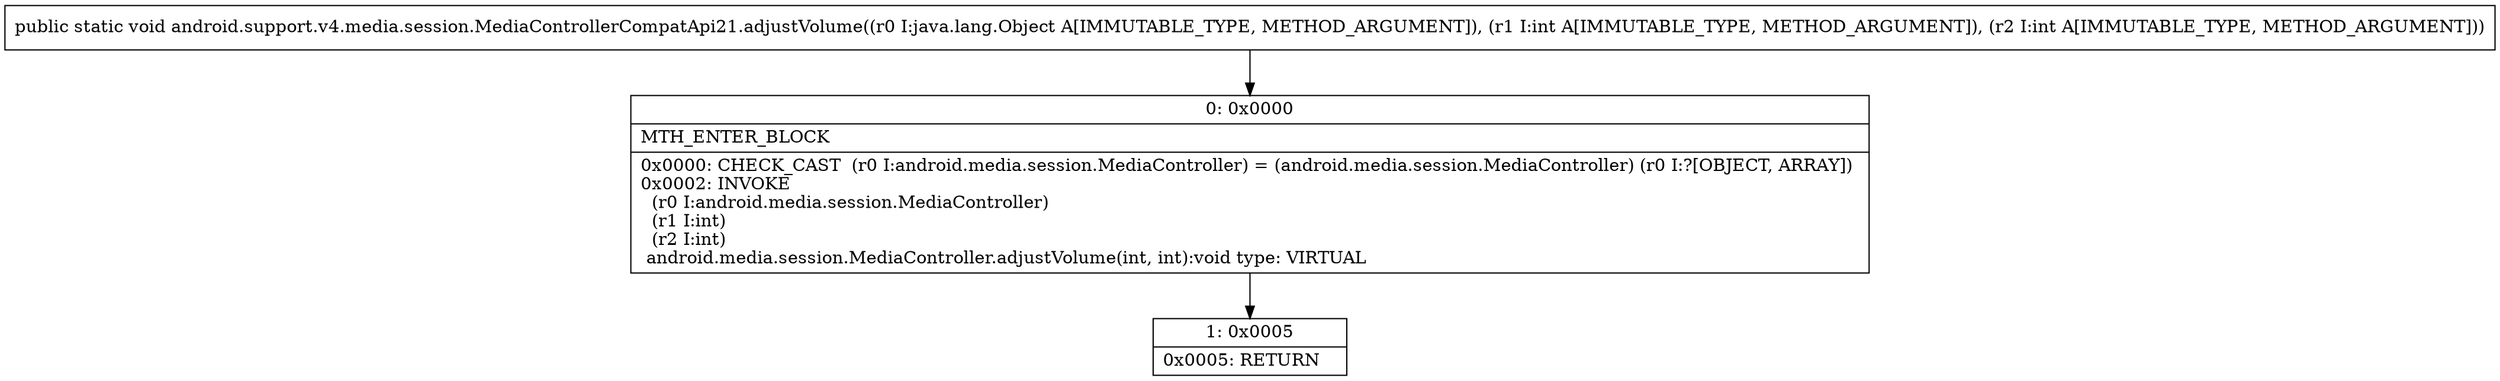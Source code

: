 digraph "CFG forandroid.support.v4.media.session.MediaControllerCompatApi21.adjustVolume(Ljava\/lang\/Object;II)V" {
Node_0 [shape=record,label="{0\:\ 0x0000|MTH_ENTER_BLOCK\l|0x0000: CHECK_CAST  (r0 I:android.media.session.MediaController) = (android.media.session.MediaController) (r0 I:?[OBJECT, ARRAY]) \l0x0002: INVOKE  \l  (r0 I:android.media.session.MediaController)\l  (r1 I:int)\l  (r2 I:int)\l android.media.session.MediaController.adjustVolume(int, int):void type: VIRTUAL \l}"];
Node_1 [shape=record,label="{1\:\ 0x0005|0x0005: RETURN   \l}"];
MethodNode[shape=record,label="{public static void android.support.v4.media.session.MediaControllerCompatApi21.adjustVolume((r0 I:java.lang.Object A[IMMUTABLE_TYPE, METHOD_ARGUMENT]), (r1 I:int A[IMMUTABLE_TYPE, METHOD_ARGUMENT]), (r2 I:int A[IMMUTABLE_TYPE, METHOD_ARGUMENT])) }"];
MethodNode -> Node_0;
Node_0 -> Node_1;
}

